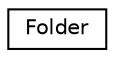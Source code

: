 digraph "Graphical Class Hierarchy"
{
 // LATEX_PDF_SIZE
  edge [fontname="Helvetica",fontsize="10",labelfontname="Helvetica",labelfontsize="10"];
  node [fontname="Helvetica",fontsize="10",shape=record];
  rankdir="LR";
  Node0 [label="Folder",height=0.2,width=0.4,color="black", fillcolor="white", style="filled",URL="$class_folder.html",tooltip="Object used to hold a folder's name."];
}
